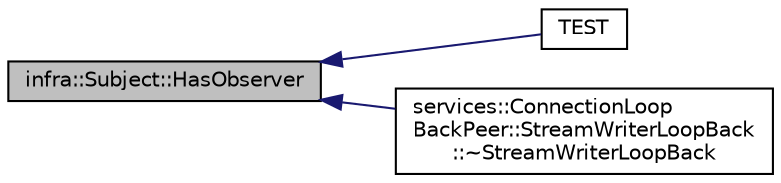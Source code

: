 digraph "infra::Subject::HasObserver"
{
 // INTERACTIVE_SVG=YES
  edge [fontname="Helvetica",fontsize="10",labelfontname="Helvetica",labelfontsize="10"];
  node [fontname="Helvetica",fontsize="10",shape=record];
  rankdir="LR";
  Node12 [label="infra::Subject::HasObserver",height=0.2,width=0.4,color="black", fillcolor="grey75", style="filled", fontcolor="black"];
  Node12 -> Node13 [dir="back",color="midnightblue",fontsize="10",style="solid",fontname="Helvetica"];
  Node13 [label="TEST",height=0.2,width=0.4,color="black", fillcolor="white", style="filled",URL="$d8/d88/_test_observer_8cpp.html#a15923408c6cf89b02e929776a33eac39"];
  Node12 -> Node14 [dir="back",color="midnightblue",fontsize="10",style="solid",fontname="Helvetica"];
  Node14 [label="services::ConnectionLoop\lBackPeer::StreamWriterLoopBack\l::~StreamWriterLoopBack",height=0.2,width=0.4,color="black", fillcolor="white", style="filled",URL="$d4/d69/classservices_1_1_connection_loop_back_peer_1_1_stream_writer_loop_back.html#ab1f373c03d1684bf0d20302c5460bf3a"];
}
